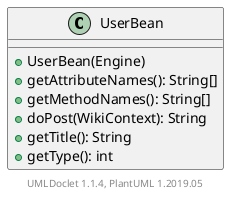 @startuml

    class UserBean [[UserBean.html]] {
        +UserBean(Engine)
        +getAttributeNames(): String[]
        +getMethodNames(): String[]
        +doPost(WikiContext): String
        +getTitle(): String
        +getType(): int
    }


    center footer UMLDoclet 1.1.4, PlantUML 1.2019.05
@enduml
